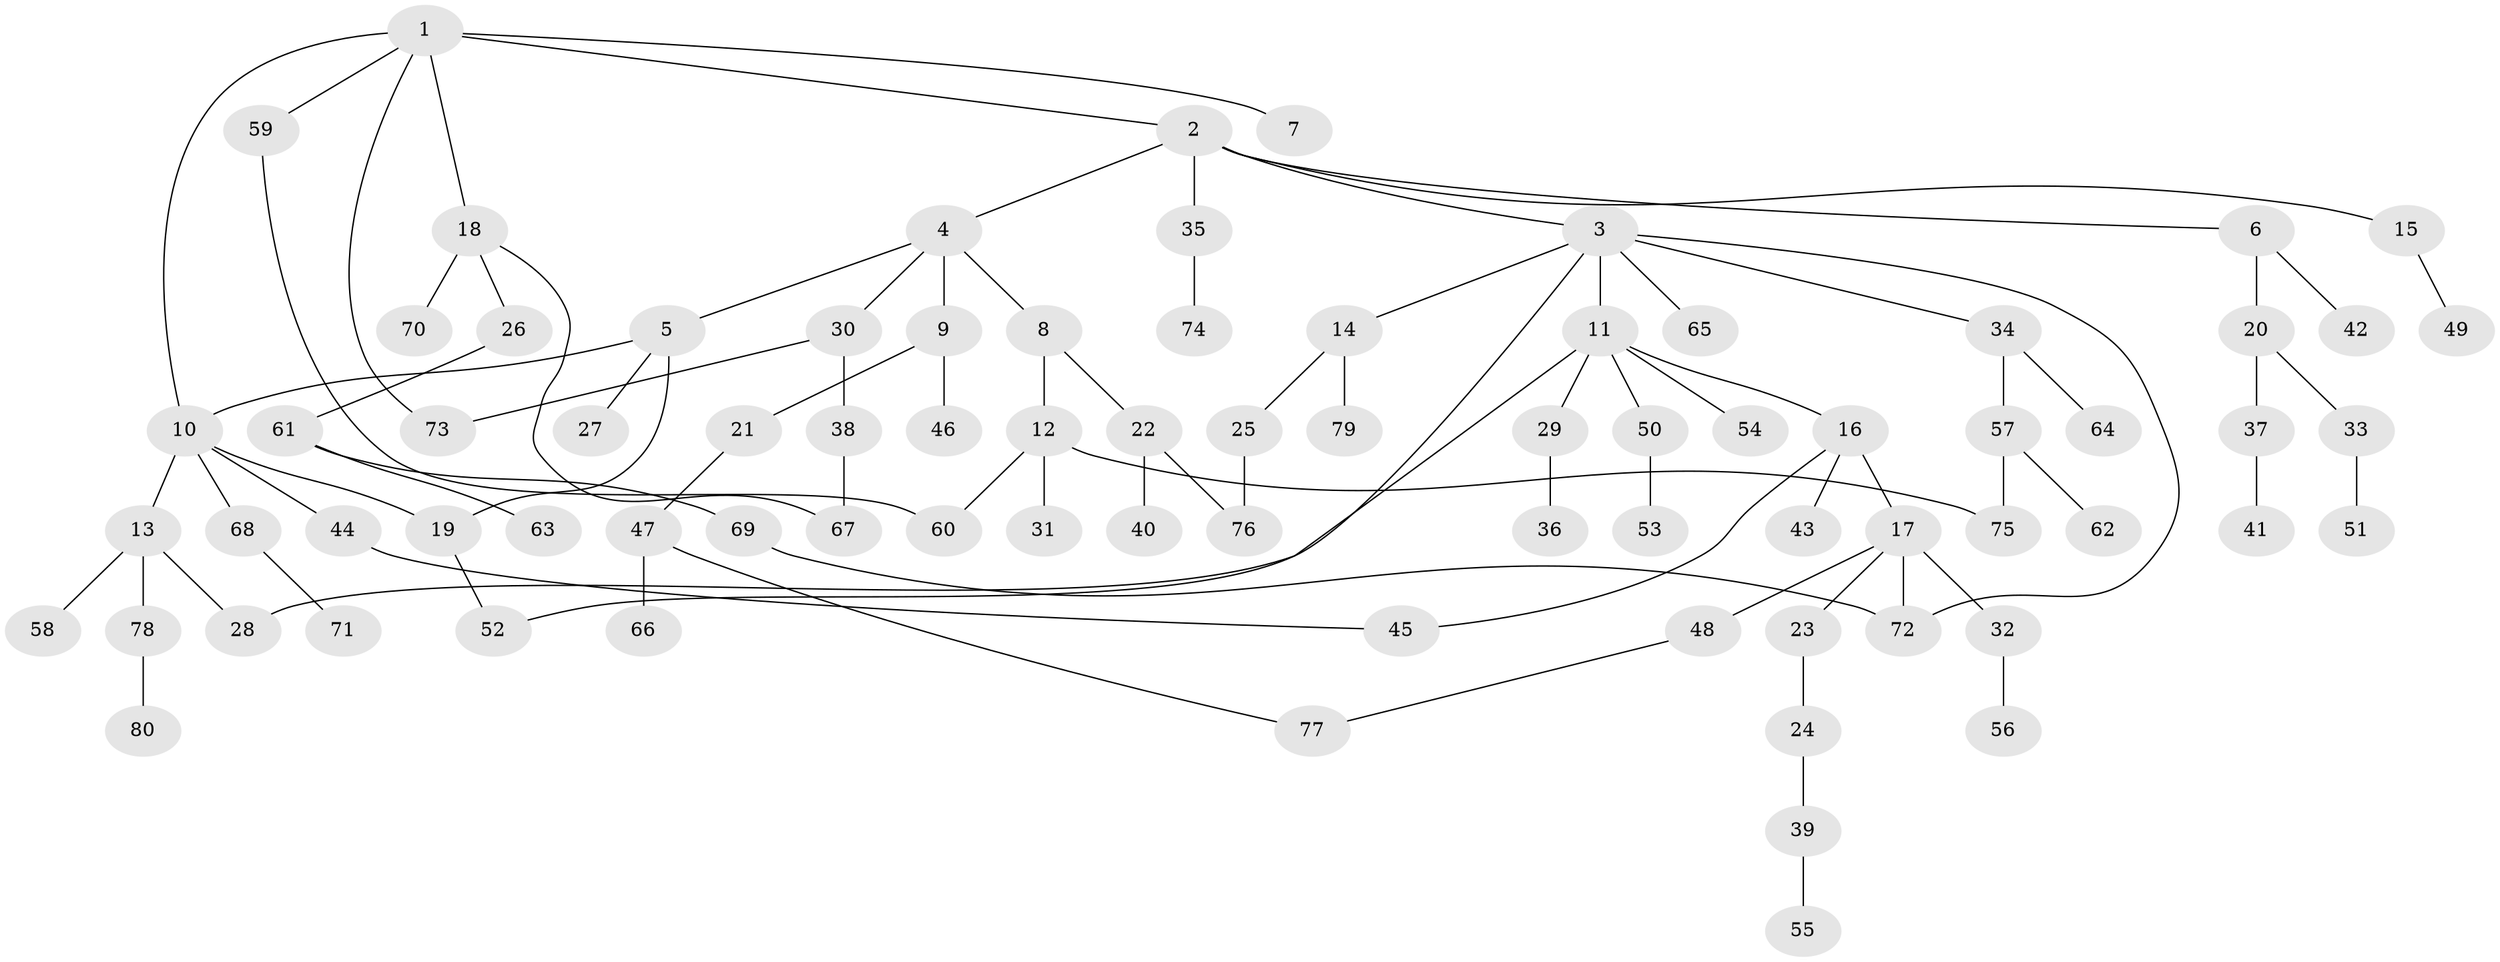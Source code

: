 // Generated by graph-tools (version 1.1) at 2025/34/03/09/25 02:34:16]
// undirected, 80 vertices, 92 edges
graph export_dot {
graph [start="1"]
  node [color=gray90,style=filled];
  1;
  2;
  3;
  4;
  5;
  6;
  7;
  8;
  9;
  10;
  11;
  12;
  13;
  14;
  15;
  16;
  17;
  18;
  19;
  20;
  21;
  22;
  23;
  24;
  25;
  26;
  27;
  28;
  29;
  30;
  31;
  32;
  33;
  34;
  35;
  36;
  37;
  38;
  39;
  40;
  41;
  42;
  43;
  44;
  45;
  46;
  47;
  48;
  49;
  50;
  51;
  52;
  53;
  54;
  55;
  56;
  57;
  58;
  59;
  60;
  61;
  62;
  63;
  64;
  65;
  66;
  67;
  68;
  69;
  70;
  71;
  72;
  73;
  74;
  75;
  76;
  77;
  78;
  79;
  80;
  1 -- 2;
  1 -- 7;
  1 -- 10;
  1 -- 18;
  1 -- 59;
  1 -- 73;
  2 -- 3;
  2 -- 4;
  2 -- 6;
  2 -- 15;
  2 -- 35;
  3 -- 11;
  3 -- 14;
  3 -- 34;
  3 -- 52;
  3 -- 65;
  3 -- 72;
  4 -- 5;
  4 -- 8;
  4 -- 9;
  4 -- 30;
  5 -- 19;
  5 -- 27;
  5 -- 10;
  6 -- 20;
  6 -- 42;
  8 -- 12;
  8 -- 22;
  9 -- 21;
  9 -- 46;
  10 -- 13;
  10 -- 44;
  10 -- 68;
  10 -- 19;
  11 -- 16;
  11 -- 29;
  11 -- 50;
  11 -- 54;
  11 -- 28;
  12 -- 31;
  12 -- 60;
  12 -- 75;
  13 -- 28;
  13 -- 58;
  13 -- 78;
  14 -- 25;
  14 -- 79;
  15 -- 49;
  16 -- 17;
  16 -- 43;
  16 -- 45;
  17 -- 23;
  17 -- 32;
  17 -- 48;
  17 -- 72;
  18 -- 26;
  18 -- 67;
  18 -- 70;
  19 -- 52;
  20 -- 33;
  20 -- 37;
  21 -- 47;
  22 -- 40;
  22 -- 76;
  23 -- 24;
  24 -- 39;
  25 -- 76;
  26 -- 61;
  29 -- 36;
  30 -- 38;
  30 -- 73;
  32 -- 56;
  33 -- 51;
  34 -- 57;
  34 -- 64;
  35 -- 74;
  37 -- 41;
  38 -- 67;
  39 -- 55;
  44 -- 45;
  47 -- 66;
  47 -- 77;
  48 -- 77;
  50 -- 53;
  57 -- 62;
  57 -- 75;
  59 -- 60;
  61 -- 63;
  61 -- 69;
  68 -- 71;
  69 -- 72;
  78 -- 80;
}

